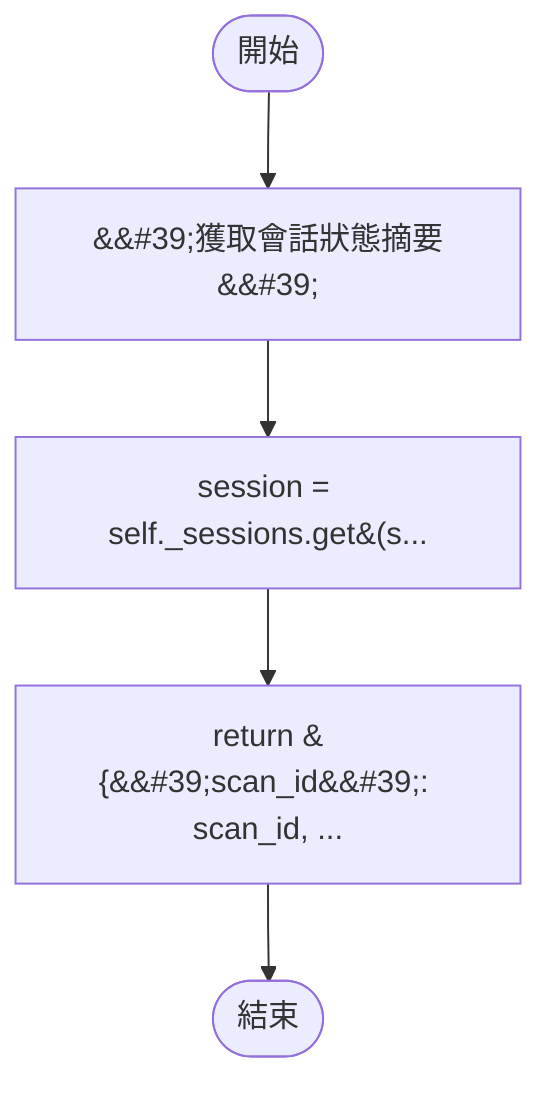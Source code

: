 flowchart TB
    n1([開始])
    n2([結束])
    n3[&amp;&#35;39;獲取會話狀態摘要&amp;&#35;39;]
    n4[session = self._sessions.get&#40;s...]
    n5[return &#123;&amp;&#35;39;scan_id&amp;&#35;39;: scan_id, ...]
    n1 --> n3
    n3 --> n4
    n4 --> n5
    n5 --> n2